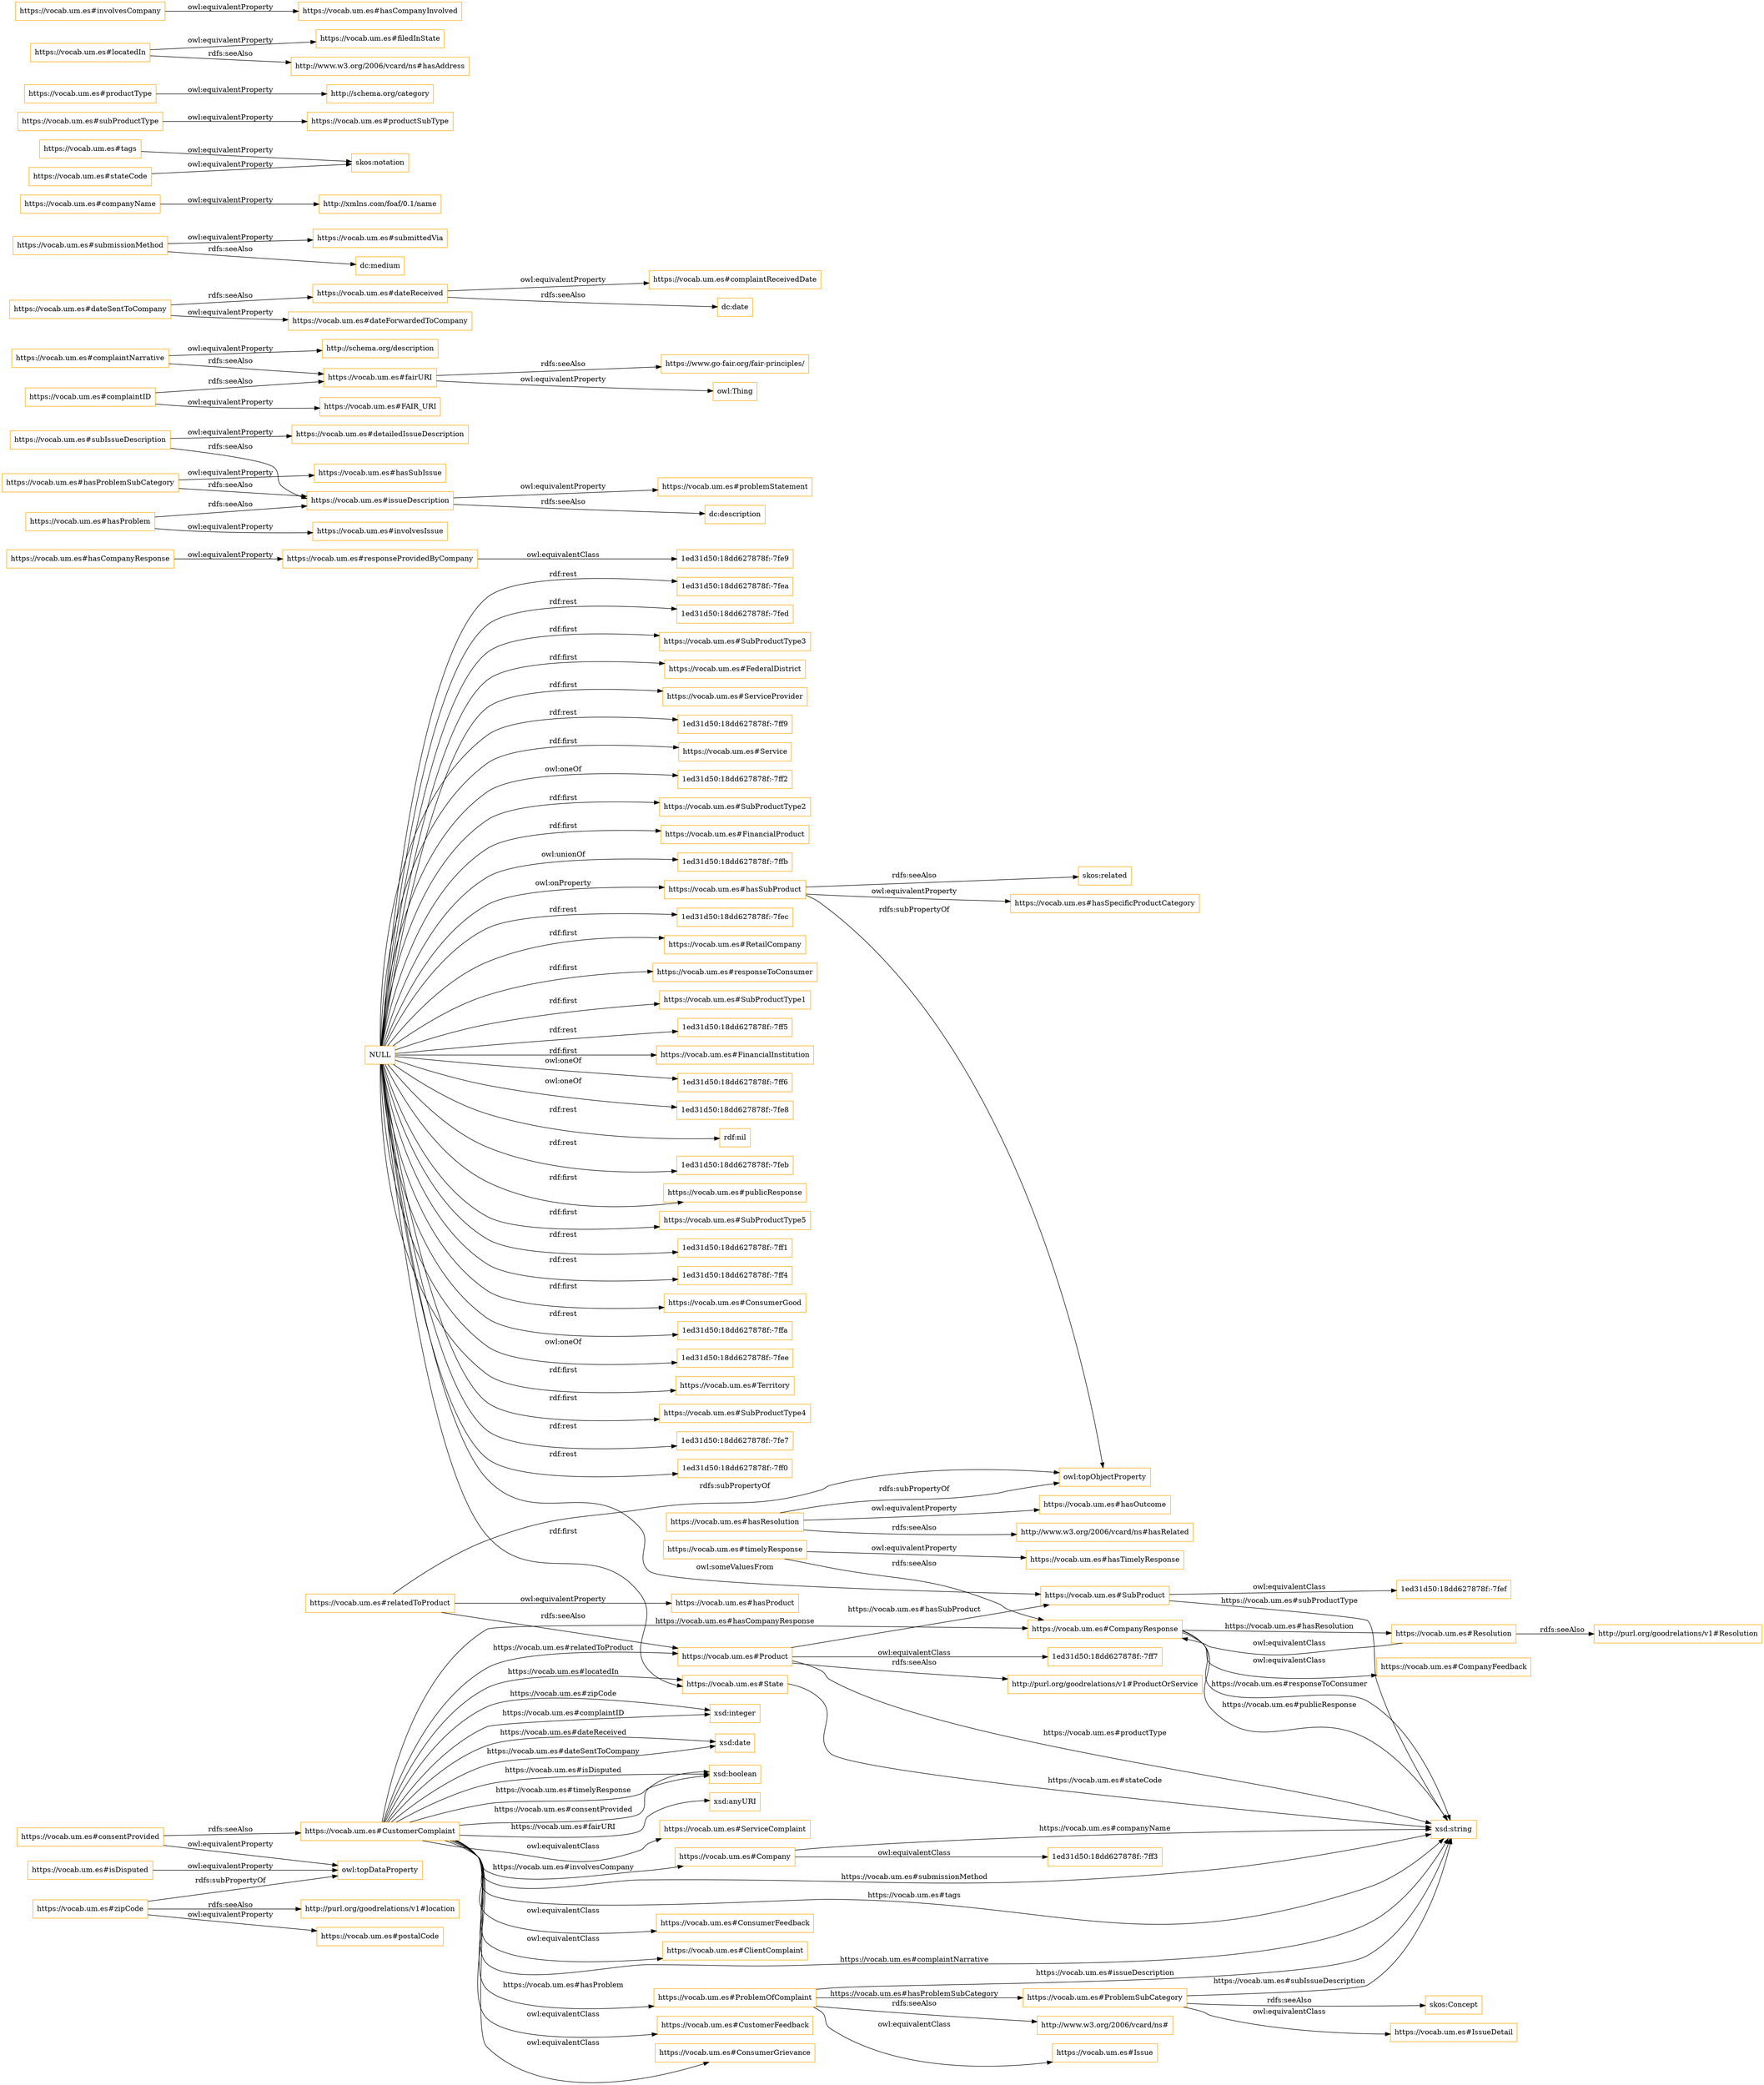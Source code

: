 digraph ar2dtool_diagram { 
rankdir=LR;
size="1501"
node [shape = rectangle, color="orange"]; "1ed31d50:18dd627878f:-7ff7" "https://vocab.um.es#SubProduct" "https://vocab.um.es#Product" "https://vocab.um.es#Company" "1ed31d50:18dd627878f:-7ff3" "1ed31d50:18dd627878f:-7fef" "https://vocab.um.es#State" "https://vocab.um.es#CompanyResponse" "https://vocab.um.es#CustomerComplaint" "1ed31d50:18dd627878f:-7fe9" "https://vocab.um.es#ProblemOfComplaint" "https://vocab.um.es#responseProvidedByCompany" "https://vocab.um.es#Resolution" "https://vocab.um.es#ProblemSubCategory" ; /*classes style*/
	"https://vocab.um.es#hasProblemSubCategory" -> "https://vocab.um.es#issueDescription" [ label = "rdfs:seeAlso" ];
	"https://vocab.um.es#hasProblemSubCategory" -> "https://vocab.um.es#hasSubIssue" [ label = "owl:equivalentProperty" ];
	"NULL" -> "https://vocab.um.es#SubProductType3" [ label = "rdf:first" ];
	"NULL" -> "https://vocab.um.es#FederalDistrict" [ label = "rdf:first" ];
	"NULL" -> "https://vocab.um.es#ServiceProvider" [ label = "rdf:first" ];
	"NULL" -> "1ed31d50:18dd627878f:-7ff9" [ label = "rdf:rest" ];
	"NULL" -> "https://vocab.um.es#Service" [ label = "rdf:first" ];
	"NULL" -> "1ed31d50:18dd627878f:-7ff2" [ label = "owl:oneOf" ];
	"NULL" -> "https://vocab.um.es#SubProductType2" [ label = "rdf:first" ];
	"NULL" -> "https://vocab.um.es#FinancialProduct" [ label = "rdf:first" ];
	"NULL" -> "https://vocab.um.es#SubProduct" [ label = "owl:someValuesFrom" ];
	"NULL" -> "1ed31d50:18dd627878f:-7ffb" [ label = "owl:unionOf" ];
	"NULL" -> "1ed31d50:18dd627878f:-7fec" [ label = "rdf:rest" ];
	"NULL" -> "https://vocab.um.es#RetailCompany" [ label = "rdf:first" ];
	"NULL" -> "https://vocab.um.es#responseToConsumer" [ label = "rdf:first" ];
	"NULL" -> "https://vocab.um.es#SubProductType1" [ label = "rdf:first" ];
	"NULL" -> "1ed31d50:18dd627878f:-7ff5" [ label = "rdf:rest" ];
	"NULL" -> "https://vocab.um.es#FinancialInstitution" [ label = "rdf:first" ];
	"NULL" -> "1ed31d50:18dd627878f:-7ff6" [ label = "owl:oneOf" ];
	"NULL" -> "1ed31d50:18dd627878f:-7fe8" [ label = "owl:oneOf" ];
	"NULL" -> "rdf:nil" [ label = "rdf:rest" ];
	"NULL" -> "1ed31d50:18dd627878f:-7feb" [ label = "rdf:rest" ];
	"NULL" -> "https://vocab.um.es#publicResponse" [ label = "rdf:first" ];
	"NULL" -> "https://vocab.um.es#SubProductType5" [ label = "rdf:first" ];
	"NULL" -> "1ed31d50:18dd627878f:-7ff1" [ label = "rdf:rest" ];
	"NULL" -> "1ed31d50:18dd627878f:-7ff4" [ label = "rdf:rest" ];
	"NULL" -> "https://vocab.um.es#ConsumerGood" [ label = "rdf:first" ];
	"NULL" -> "https://vocab.um.es#hasSubProduct" [ label = "owl:onProperty" ];
	"NULL" -> "1ed31d50:18dd627878f:-7ffa" [ label = "rdf:rest" ];
	"NULL" -> "1ed31d50:18dd627878f:-7fee" [ label = "owl:oneOf" ];
	"NULL" -> "https://vocab.um.es#Territory" [ label = "rdf:first" ];
	"NULL" -> "https://vocab.um.es#SubProductType4" [ label = "rdf:first" ];
	"NULL" -> "1ed31d50:18dd627878f:-7fe7" [ label = "rdf:rest" ];
	"NULL" -> "https://vocab.um.es#State" [ label = "rdf:first" ];
	"NULL" -> "1ed31d50:18dd627878f:-7ff0" [ label = "rdf:rest" ];
	"NULL" -> "1ed31d50:18dd627878f:-7fea" [ label = "rdf:rest" ];
	"NULL" -> "1ed31d50:18dd627878f:-7fed" [ label = "rdf:rest" ];
	"https://vocab.um.es#responseProvidedByCompany" -> "1ed31d50:18dd627878f:-7fe9" [ label = "owl:equivalentClass" ];
	"https://vocab.um.es#complaintNarrative" -> "https://vocab.um.es#fairURI" [ label = "rdfs:seeAlso" ];
	"https://vocab.um.es#complaintNarrative" -> "http://schema.org/description" [ label = "owl:equivalentProperty" ];
	"https://vocab.um.es#dateReceived" -> "https://vocab.um.es#complaintReceivedDate" [ label = "owl:equivalentProperty" ];
	"https://vocab.um.es#dateReceived" -> "dc:date" [ label = "rdfs:seeAlso" ];
	"https://vocab.um.es#CompanyResponse" -> "https://vocab.um.es#CompanyFeedback" [ label = "owl:equivalentClass" ];
	"https://vocab.um.es#relatedToProduct" -> "owl:topObjectProperty" [ label = "rdfs:subPropertyOf" ];
	"https://vocab.um.es#relatedToProduct" -> "https://vocab.um.es#hasProduct" [ label = "owl:equivalentProperty" ];
	"https://vocab.um.es#relatedToProduct" -> "https://vocab.um.es#Product" [ label = "rdfs:seeAlso" ];
	"https://vocab.um.es#hasCompanyResponse" -> "https://vocab.um.es#responseProvidedByCompany" [ label = "owl:equivalentProperty" ];
	"https://vocab.um.es#hasResolution" -> "https://vocab.um.es#hasOutcome" [ label = "owl:equivalentProperty" ];
	"https://vocab.um.es#hasResolution" -> "owl:topObjectProperty" [ label = "rdfs:subPropertyOf" ];
	"https://vocab.um.es#hasResolution" -> "http://www.w3.org/2006/vcard/ns#hasRelated" [ label = "rdfs:seeAlso" ];
	"https://vocab.um.es#timelyResponse" -> "https://vocab.um.es#CompanyResponse" [ label = "rdfs:seeAlso" ];
	"https://vocab.um.es#timelyResponse" -> "https://vocab.um.es#hasTimelyResponse" [ label = "owl:equivalentProperty" ];
	"https://vocab.um.es#issueDescription" -> "https://vocab.um.es#problemStatement" [ label = "owl:equivalentProperty" ];
	"https://vocab.um.es#issueDescription" -> "dc:description" [ label = "rdfs:seeAlso" ];
	"https://vocab.um.es#Product" -> "http://purl.org/goodrelations/v1#ProductOrService" [ label = "rdfs:seeAlso" ];
	"https://vocab.um.es#Product" -> "1ed31d50:18dd627878f:-7ff7" [ label = "owl:equivalentClass" ];
	"https://vocab.um.es#subIssueDescription" -> "https://vocab.um.es#detailedIssueDescription" [ label = "owl:equivalentProperty" ];
	"https://vocab.um.es#subIssueDescription" -> "https://vocab.um.es#issueDescription" [ label = "rdfs:seeAlso" ];
	"https://vocab.um.es#submissionMethod" -> "https://vocab.um.es#submittedVia" [ label = "owl:equivalentProperty" ];
	"https://vocab.um.es#submissionMethod" -> "dc:medium" [ label = "rdfs:seeAlso" ];
	"https://vocab.um.es#complaintID" -> "https://vocab.um.es#fairURI" [ label = "rdfs:seeAlso" ];
	"https://vocab.um.es#complaintID" -> "https://vocab.um.es#FAIR_URI" [ label = "owl:equivalentProperty" ];
	"https://vocab.um.es#companyName" -> "http://xmlns.com/foaf/0.1/name" [ label = "owl:equivalentProperty" ];
	"https://vocab.um.es#SubProduct" -> "1ed31d50:18dd627878f:-7fef" [ label = "owl:equivalentClass" ];
	"https://vocab.um.es#CustomerComplaint" -> "https://vocab.um.es#ServiceComplaint" [ label = "owl:equivalentClass" ];
	"https://vocab.um.es#CustomerComplaint" -> "https://vocab.um.es#CustomerFeedback" [ label = "owl:equivalentClass" ];
	"https://vocab.um.es#CustomerComplaint" -> "https://vocab.um.es#ConsumerFeedback" [ label = "owl:equivalentClass" ];
	"https://vocab.um.es#CustomerComplaint" -> "https://vocab.um.es#ClientComplaint" [ label = "owl:equivalentClass" ];
	"https://vocab.um.es#CustomerComplaint" -> "https://vocab.um.es#ConsumerGrievance" [ label = "owl:equivalentClass" ];
	"https://vocab.um.es#tags" -> "skos:notation" [ label = "owl:equivalentProperty" ];
	"https://vocab.um.es#Company" -> "1ed31d50:18dd627878f:-7ff3" [ label = "owl:equivalentClass" ];
	"https://vocab.um.es#subProductType" -> "https://vocab.um.es#productSubType" [ label = "owl:equivalentProperty" ];
	"https://vocab.um.es#hasProblem" -> "https://vocab.um.es#issueDescription" [ label = "rdfs:seeAlso" ];
	"https://vocab.um.es#hasProblem" -> "https://vocab.um.es#involvesIssue" [ label = "owl:equivalentProperty" ];
	"https://vocab.um.es#productType" -> "http://schema.org/category" [ label = "owl:equivalentProperty" ];
	"https://vocab.um.es#dateSentToCompany" -> "https://vocab.um.es#dateReceived" [ label = "rdfs:seeAlso" ];
	"https://vocab.um.es#dateSentToCompany" -> "https://vocab.um.es#dateForwardedToCompany" [ label = "owl:equivalentProperty" ];
	"https://vocab.um.es#consentProvided" -> "owl:topDataProperty" [ label = "owl:equivalentProperty" ];
	"https://vocab.um.es#consentProvided" -> "https://vocab.um.es#CustomerComplaint" [ label = "rdfs:seeAlso" ];
	"https://vocab.um.es#Resolution" -> "http://purl.org/goodrelations/v1#Resolution" [ label = "rdfs:seeAlso" ];
	"https://vocab.um.es#Resolution" -> "https://vocab.um.es#CompanyResponse" [ label = "owl:equivalentClass" ];
	"https://vocab.um.es#isDisputed" -> "owl:topDataProperty" [ label = "owl:equivalentProperty" ];
	"https://vocab.um.es#locatedIn" -> "https://vocab.um.es#filedInState" [ label = "owl:equivalentProperty" ];
	"https://vocab.um.es#locatedIn" -> "http://www.w3.org/2006/vcard/ns#hasAddress" [ label = "rdfs:seeAlso" ];
	"https://vocab.um.es#stateCode" -> "skos:notation" [ label = "owl:equivalentProperty" ];
	"https://vocab.um.es#fairURI" -> "https://www.go-fair.org/fair-principles/" [ label = "rdfs:seeAlso" ];
	"https://vocab.um.es#fairURI" -> "owl:Thing" [ label = "owl:equivalentProperty" ];
	"https://vocab.um.es#zipCode" -> "http://purl.org/goodrelations/v1#location" [ label = "rdfs:seeAlso" ];
	"https://vocab.um.es#zipCode" -> "owl:topDataProperty" [ label = "rdfs:subPropertyOf" ];
	"https://vocab.um.es#zipCode" -> "https://vocab.um.es#postalCode" [ label = "owl:equivalentProperty" ];
	"https://vocab.um.es#hasSubProduct" -> "owl:topObjectProperty" [ label = "rdfs:subPropertyOf" ];
	"https://vocab.um.es#hasSubProduct" -> "skos:related" [ label = "rdfs:seeAlso" ];
	"https://vocab.um.es#hasSubProduct" -> "https://vocab.um.es#hasSpecificProductCategory" [ label = "owl:equivalentProperty" ];
	"https://vocab.um.es#ProblemSubCategory" -> "https://vocab.um.es#IssueDetail" [ label = "owl:equivalentClass" ];
	"https://vocab.um.es#ProblemSubCategory" -> "skos:Concept" [ label = "rdfs:seeAlso" ];
	"https://vocab.um.es#involvesCompany" -> "https://vocab.um.es#hasCompanyInvolved" [ label = "owl:equivalentProperty" ];
	"https://vocab.um.es#ProblemOfComplaint" -> "https://vocab.um.es#Issue" [ label = "owl:equivalentClass" ];
	"https://vocab.um.es#ProblemOfComplaint" -> "http://www.w3.org/2006/vcard/ns#" [ label = "rdfs:seeAlso" ];
	"https://vocab.um.es#CustomerComplaint" -> "xsd:string" [ label = "https://vocab.um.es#tags" ];
	"https://vocab.um.es#CustomerComplaint" -> "xsd:integer" [ label = "https://vocab.um.es#zipCode" ];
	"https://vocab.um.es#ProblemOfComplaint" -> "xsd:string" [ label = "https://vocab.um.es#issueDescription" ];
	"https://vocab.um.es#CustomerComplaint" -> "xsd:date" [ label = "https://vocab.um.es#dateReceived" ];
	"https://vocab.um.es#CompanyResponse" -> "https://vocab.um.es#Resolution" [ label = "https://vocab.um.es#hasResolution" ];
	"https://vocab.um.es#ProblemSubCategory" -> "xsd:string" [ label = "https://vocab.um.es#subIssueDescription" ];
	"https://vocab.um.es#CompanyResponse" -> "xsd:string" [ label = "https://vocab.um.es#publicResponse" ];
	"https://vocab.um.es#CustomerComplaint" -> "xsd:string" [ label = "https://vocab.um.es#complaintNarrative" ];
	"https://vocab.um.es#Product" -> "https://vocab.um.es#SubProduct" [ label = "https://vocab.um.es#hasSubProduct" ];
	"https://vocab.um.es#CustomerComplaint" -> "xsd:boolean" [ label = "https://vocab.um.es#isDisputed" ];
	"https://vocab.um.es#ProblemOfComplaint" -> "https://vocab.um.es#ProblemSubCategory" [ label = "https://vocab.um.es#hasProblemSubCategory" ];
	"https://vocab.um.es#CustomerComplaint" -> "https://vocab.um.es#State" [ label = "https://vocab.um.es#locatedIn" ];
	"https://vocab.um.es#CustomerComplaint" -> "xsd:string" [ label = "https://vocab.um.es#submissionMethod" ];
	"https://vocab.um.es#CustomerComplaint" -> "https://vocab.um.es#CompanyResponse" [ label = "https://vocab.um.es#hasCompanyResponse" ];
	"https://vocab.um.es#State" -> "xsd:string" [ label = "https://vocab.um.es#stateCode" ];
	"https://vocab.um.es#CustomerComplaint" -> "https://vocab.um.es#ProblemOfComplaint" [ label = "https://vocab.um.es#hasProblem" ];
	"https://vocab.um.es#CustomerComplaint" -> "https://vocab.um.es#Company" [ label = "https://vocab.um.es#involvesCompany" ];
	"https://vocab.um.es#Company" -> "xsd:string" [ label = "https://vocab.um.es#companyName" ];
	"https://vocab.um.es#CustomerComplaint" -> "xsd:boolean" [ label = "https://vocab.um.es#timelyResponse" ];
	"https://vocab.um.es#CompanyResponse" -> "xsd:string" [ label = "https://vocab.um.es#responseToConsumer" ];
	"https://vocab.um.es#Product" -> "xsd:string" [ label = "https://vocab.um.es#productType" ];
	"https://vocab.um.es#CustomerComplaint" -> "xsd:date" [ label = "https://vocab.um.es#dateSentToCompany" ];
	"https://vocab.um.es#CustomerComplaint" -> "xsd:anyURI" [ label = "https://vocab.um.es#fairURI" ];
	"https://vocab.um.es#CustomerComplaint" -> "https://vocab.um.es#Product" [ label = "https://vocab.um.es#relatedToProduct" ];
	"https://vocab.um.es#CustomerComplaint" -> "xsd:boolean" [ label = "https://vocab.um.es#consentProvided" ];
	"https://vocab.um.es#CustomerComplaint" -> "xsd:integer" [ label = "https://vocab.um.es#complaintID" ];
	"https://vocab.um.es#SubProduct" -> "xsd:string" [ label = "https://vocab.um.es#subProductType" ];

}
